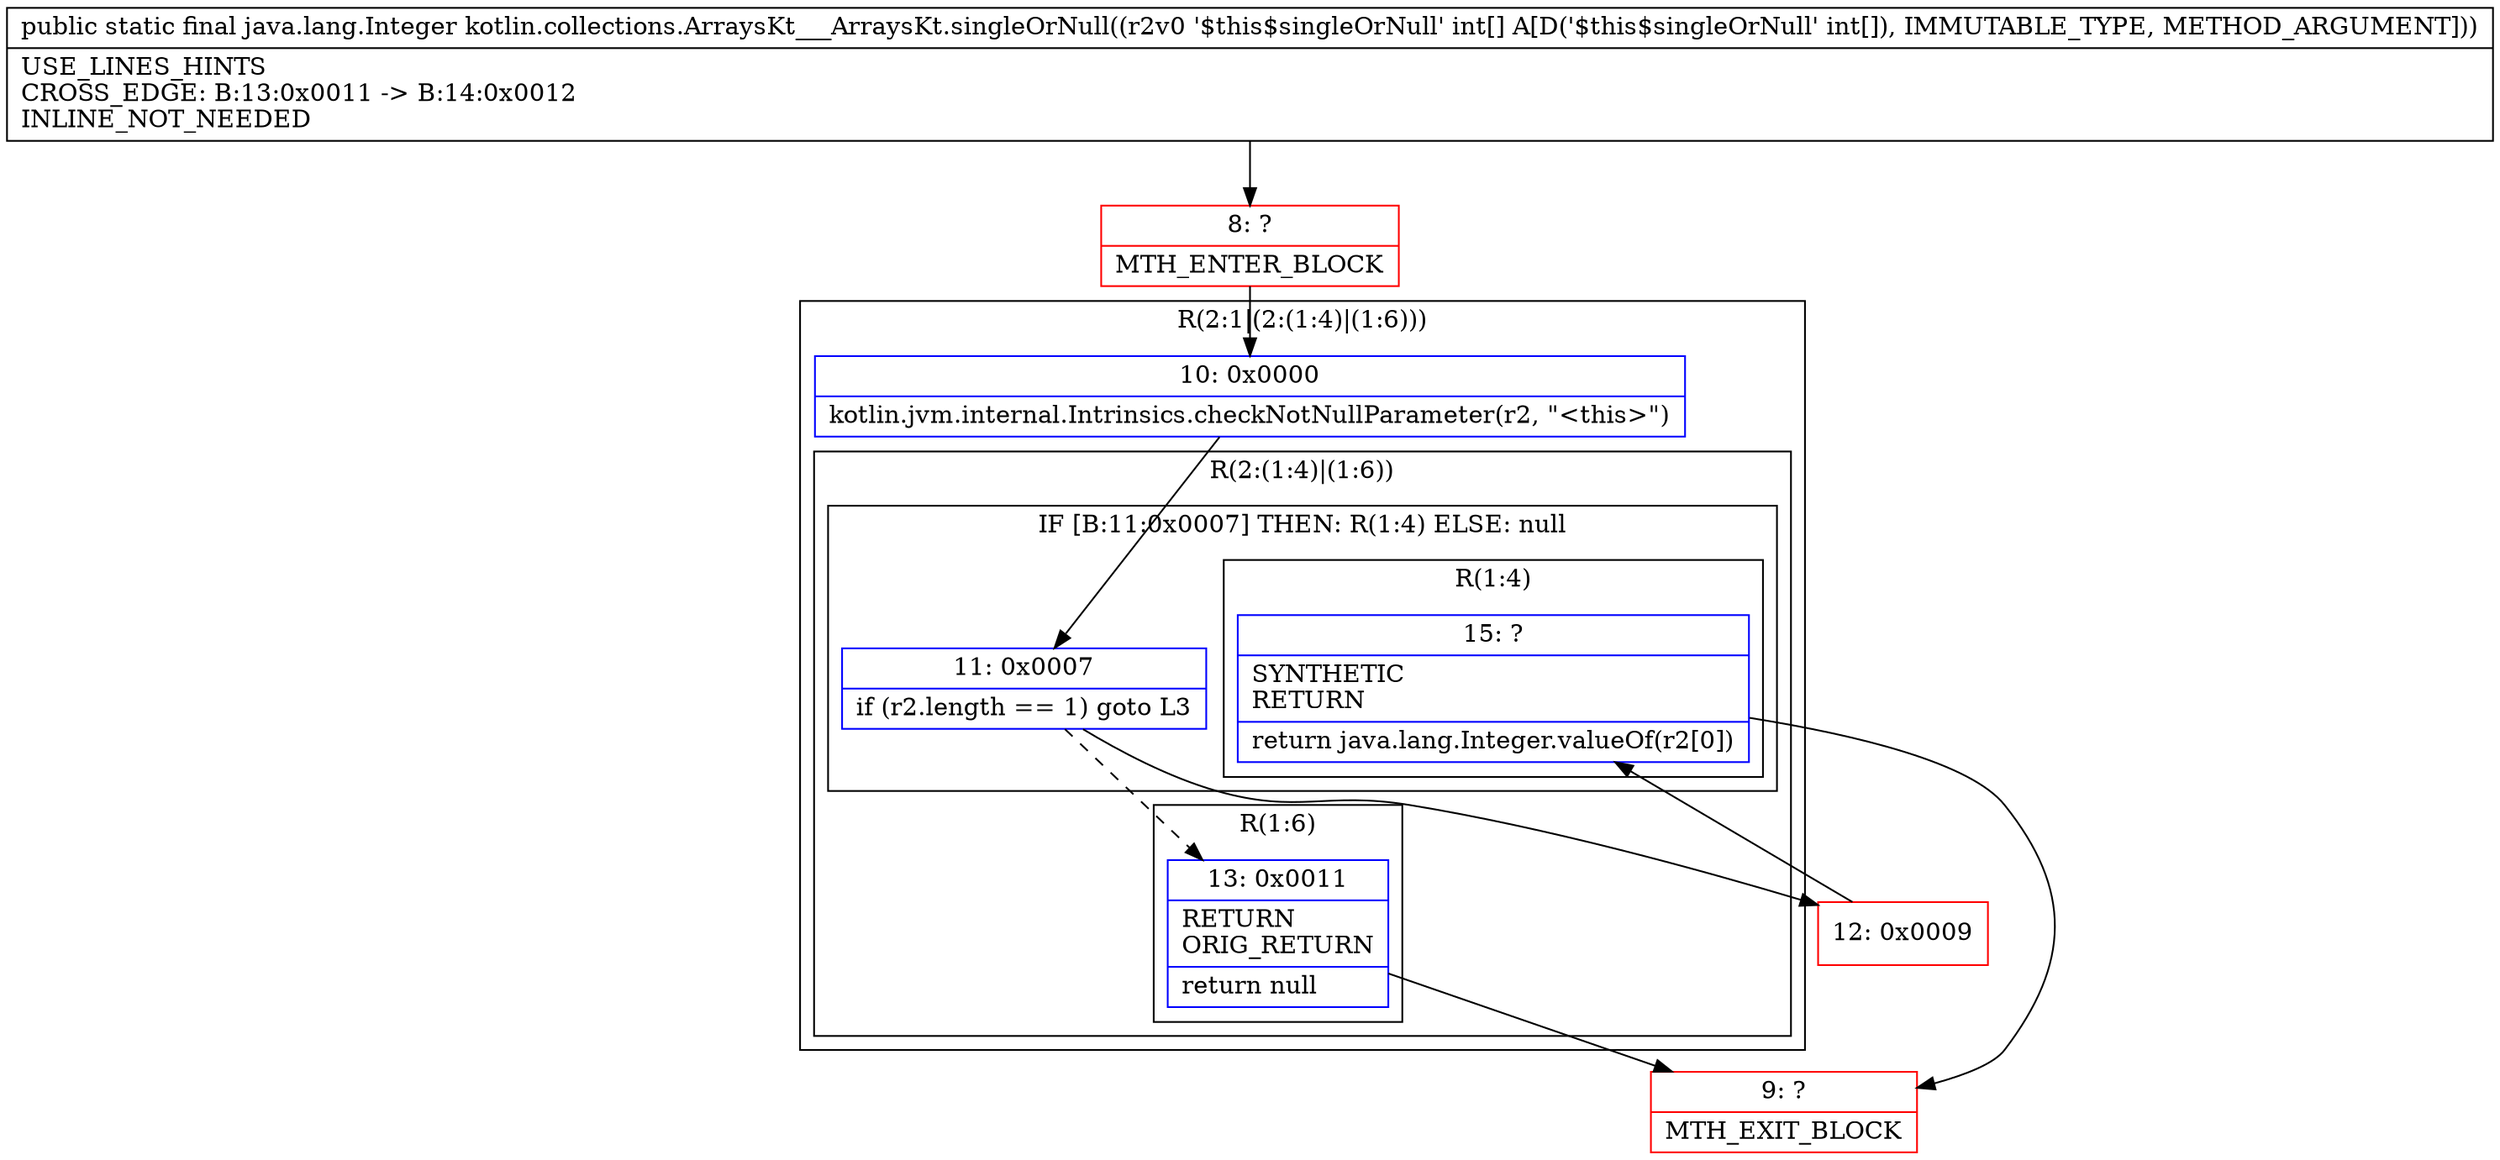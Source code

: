 digraph "CFG forkotlin.collections.ArraysKt___ArraysKt.singleOrNull([I)Ljava\/lang\/Integer;" {
subgraph cluster_Region_746708351 {
label = "R(2:1|(2:(1:4)|(1:6)))";
node [shape=record,color=blue];
Node_10 [shape=record,label="{10\:\ 0x0000|kotlin.jvm.internal.Intrinsics.checkNotNullParameter(r2, \"\<this\>\")\l}"];
subgraph cluster_Region_1428691343 {
label = "R(2:(1:4)|(1:6))";
node [shape=record,color=blue];
subgraph cluster_IfRegion_753734690 {
label = "IF [B:11:0x0007] THEN: R(1:4) ELSE: null";
node [shape=record,color=blue];
Node_11 [shape=record,label="{11\:\ 0x0007|if (r2.length == 1) goto L3\l}"];
subgraph cluster_Region_1721576141 {
label = "R(1:4)";
node [shape=record,color=blue];
Node_15 [shape=record,label="{15\:\ ?|SYNTHETIC\lRETURN\l|return java.lang.Integer.valueOf(r2[0])\l}"];
}
}
subgraph cluster_Region_1154840900 {
label = "R(1:6)";
node [shape=record,color=blue];
Node_13 [shape=record,label="{13\:\ 0x0011|RETURN\lORIG_RETURN\l|return null\l}"];
}
}
}
Node_8 [shape=record,color=red,label="{8\:\ ?|MTH_ENTER_BLOCK\l}"];
Node_12 [shape=record,color=red,label="{12\:\ 0x0009}"];
Node_9 [shape=record,color=red,label="{9\:\ ?|MTH_EXIT_BLOCK\l}"];
MethodNode[shape=record,label="{public static final java.lang.Integer kotlin.collections.ArraysKt___ArraysKt.singleOrNull((r2v0 '$this$singleOrNull' int[] A[D('$this$singleOrNull' int[]), IMMUTABLE_TYPE, METHOD_ARGUMENT]))  | USE_LINES_HINTS\lCROSS_EDGE: B:13:0x0011 \-\> B:14:0x0012\lINLINE_NOT_NEEDED\l}"];
MethodNode -> Node_8;Node_10 -> Node_11;
Node_11 -> Node_12;
Node_11 -> Node_13[style=dashed];
Node_15 -> Node_9;
Node_13 -> Node_9;
Node_8 -> Node_10;
Node_12 -> Node_15;
}

